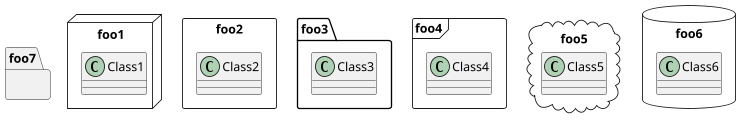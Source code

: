 @startuml
scale 750 width
package foo1 <<Node>> {
  class Class1
}

package foo2 <<Rectangle>> {
  class Class2
}

package foo3 <<Folder>> {
  class Class3
}

package foo4 <<Frame>> {
  class Class4
}

package foo5 <<Cloud>> {
  class Class5
}

package foo6 <<Database>> {
  class Class6
}

package foo7{
}
@enduml